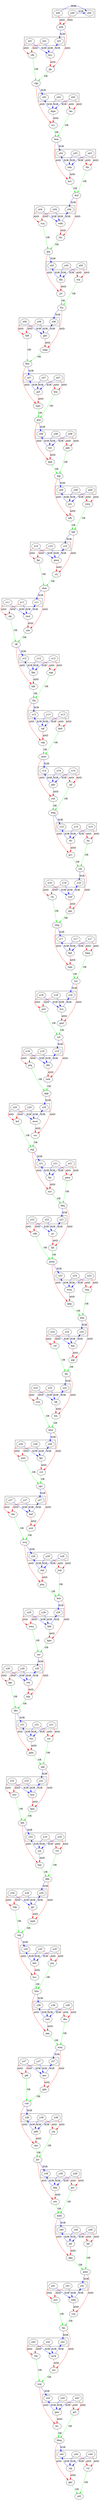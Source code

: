 
    digraph {
      
      subgraph cluster_00 {
        {rank=same; x00 y00 z00}
        x00 -> y00 [style=invis]; y00 -> z00 [style=invis]
        x00; y00; z00
      }
    

      subgraph cluster_01 {
        {rank=same; x01 y01 z01}
        x01 -> y01 [style=invis]; y01 -> z01 [style=invis]
        x01; y01; z01
      }
    

      subgraph cluster_02 {
        {rank=same; x02 y02 z02}
        x02 -> y02 [style=invis]; y02 -> z02 [style=invis]
        x02; y02; z02
      }
    

      subgraph cluster_03 {
        {rank=same; x03 y03 z03}
        x03 -> y03 [style=invis]; y03 -> z03 [style=invis]
        x03; y03; z03
      }
    

      subgraph cluster_04 {
        {rank=same; x04 y04 z04}
        x04 -> y04 [style=invis]; y04 -> z04 [style=invis]
        x04; y04; z04
      }
    

      subgraph cluster_05 {
        {rank=same; x05 y05 z05}
        x05 -> y05 [style=invis]; y05 -> z05 [style=invis]
        x05; y05; z05
      }
    

      subgraph cluster_06 {
        {rank=same; x06 y06 z06}
        x06 -> y06 [style=invis]; y06 -> z06 [style=invis]
        x06; y06; z06
      }
    

      subgraph cluster_07 {
        {rank=same; x07 y07 z07}
        x07 -> y07 [style=invis]; y07 -> z07 [style=invis]
        x07; y07; z07
      }
    

      subgraph cluster_08 {
        {rank=same; x08 y08 z08}
        x08 -> y08 [style=invis]; y08 -> z08 [style=invis]
        x08; y08; z08
      }
    

      subgraph cluster_09 {
        {rank=same; x09 y09 z09}
        x09 -> y09 [style=invis]; y09 -> z09 [style=invis]
        x09; y09; z09
      }
    

      subgraph cluster_10 {
        {rank=same; x10 y10 z10}
        x10 -> y10 [style=invis]; y10 -> z10 [style=invis]
        x10; y10; z10
      }
    

      subgraph cluster_11 {
        {rank=same; x11 y11 z11}
        x11 -> y11 [style=invis]; y11 -> z11 [style=invis]
        x11; y11; z11
      }
    

      subgraph cluster_12 {
        {rank=same; x12 y12 z12}
        x12 -> y12 [style=invis]; y12 -> z12 [style=invis]
        x12; y12; z12
      }
    

      subgraph cluster_13 {
        {rank=same; x13 y13 z13}
        x13 -> y13 [style=invis]; y13 -> z13 [style=invis]
        x13; y13; z13
      }
    

      subgraph cluster_14 {
        {rank=same; x14 y14 z14}
        x14 -> y14 [style=invis]; y14 -> z14 [style=invis]
        x14; y14; z14
      }
    

      subgraph cluster_15 {
        {rank=same; x15 y15 z15}
        x15 -> y15 [style=invis]; y15 -> z15 [style=invis]
        x15; y15; z15
      }
    

      subgraph cluster_16 {
        {rank=same; x16 y16 z16}
        x16 -> y16 [style=invis]; y16 -> z16 [style=invis]
        x16; y16; z16
      }
    

      subgraph cluster_17 {
        {rank=same; x17 y17 z17}
        x17 -> y17 [style=invis]; y17 -> z17 [style=invis]
        x17; y17; z17
      }
    

      subgraph cluster_18 {
        {rank=same; x18 y18 z18}
        x18 -> y18 [style=invis]; y18 -> z18 [style=invis]
        x18; y18; z18
      }
    

      subgraph cluster_19 {
        {rank=same; x19 y19 z19}
        x19 -> y19 [style=invis]; y19 -> z19 [style=invis]
        x19; y19; z19
      }
    

      subgraph cluster_20 {
        {rank=same; x20 y20 z20}
        x20 -> y20 [style=invis]; y20 -> z20 [style=invis]
        x20; y20; z20
      }
    

      subgraph cluster_21 {
        {rank=same; x21 y21 z21}
        x21 -> y21 [style=invis]; y21 -> z21 [style=invis]
        x21; y21; z21
      }
    

      subgraph cluster_22 {
        {rank=same; x22 y22 z22}
        x22 -> y22 [style=invis]; y22 -> z22 [style=invis]
        x22; y22; z22
      }
    

      subgraph cluster_23 {
        {rank=same; x23 y23 z23}
        x23 -> y23 [style=invis]; y23 -> z23 [style=invis]
        x23; y23; z23
      }
    

      subgraph cluster_24 {
        {rank=same; x24 y24 z24}
        x24 -> y24 [style=invis]; y24 -> z24 [style=invis]
        x24; y24; z24
      }
    

      subgraph cluster_25 {
        {rank=same; x25 y25 z25}
        x25 -> y25 [style=invis]; y25 -> z25 [style=invis]
        x25; y25; z25
      }
    

      subgraph cluster_26 {
        {rank=same; x26 y26 z26}
        x26 -> y26 [style=invis]; y26 -> z26 [style=invis]
        x26; y26; z26
      }
    

      subgraph cluster_27 {
        {rank=same; x27 y27 z27}
        x27 -> y27 [style=invis]; y27 -> z27 [style=invis]
        x27; y27; z27
      }
    

      subgraph cluster_28 {
        {rank=same; x28 y28 z28}
        x28 -> y28 [style=invis]; y28 -> z28 [style=invis]
        x28; y28; z28
      }
    

      subgraph cluster_29 {
        {rank=same; x29 y29 z29}
        x29 -> y29 [style=invis]; y29 -> z29 [style=invis]
        x29; y29; z29
      }
    

      subgraph cluster_30 {
        {rank=same; x30 y30 z30}
        x30 -> y30 [style=invis]; y30 -> z30 [style=invis]
        x30; y30; z30
      }
    

      subgraph cluster_31 {
        {rank=same; x31 y31 z31}
        x31 -> y31 [style=invis]; y31 -> z31 [style=invis]
        x31; y31; z31
      }
    

      subgraph cluster_32 {
        {rank=same; x32 y32 z32}
        x32 -> y32 [style=invis]; y32 -> z32 [style=invis]
        x32; y32; z32
      }
    

      subgraph cluster_33 {
        {rank=same; x33 y33 z33}
        x33 -> y33 [style=invis]; y33 -> z33 [style=invis]
        x33; y33; z33
      }
    

      subgraph cluster_34 {
        {rank=same; x34 y34 z34}
        x34 -> y34 [style=invis]; y34 -> z34 [style=invis]
        x34; y34; z34
      }
    

      subgraph cluster_35 {
        {rank=same; x35 y35 z35}
        x35 -> y35 [style=invis]; y35 -> z35 [style=invis]
        x35; y35; z35
      }
    

      subgraph cluster_36 {
        {rank=same; x36 y36 z36}
        x36 -> y36 [style=invis]; y36 -> z36 [style=invis]
        x36; y36; z36
      }
    

      subgraph cluster_37 {
        {rank=same; x37 y37 z37}
        x37 -> y37 [style=invis]; y37 -> z37 [style=invis]
        x37; y37; z37
      }
    

      subgraph cluster_38 {
        {rank=same; x38 y38 z38}
        x38 -> y38 [style=invis]; y38 -> z38 [style=invis]
        x38; y38; z38
      }
    

      subgraph cluster_39 {
        {rank=same; x39 y39 z39}
        x39 -> y39 [style=invis]; y39 -> z39 [style=invis]
        x39; y39; z39
      }
    

      subgraph cluster_40 {
        {rank=same; x40 y40 z40}
        x40 -> y40 [style=invis]; y40 -> z40 [style=invis]
        x40; y40; z40
      }
    

      subgraph cluster_41 {
        {rank=same; x41 y41 z41}
        x41 -> y41 [style=invis]; y41 -> z41 [style=invis]
        x41; y41; z41
      }
    

      subgraph cluster_42 {
        {rank=same; x42 y42 z42}
        x42 -> y42 [style=invis]; y42 -> z42 [style=invis]
        x42; y42; z42
      }
    

      subgraph cluster_43 {
        {rank=same; x43 y43 z43}
        x43 -> y43 [style=invis]; y43 -> z43 [style=invis]
        x43; y43; z43
      }
    

      subgraph cluster_44 {
        {rank=same; x44 y44 z44}
        x44 -> y44 [style=invis]; y44 -> z44 [style=invis]
        x44; y44; z44
      }
    
      
    y08 -> pkh [label=AND color=red]
    x08 -> pkh [label=AND color=red]
  

    grg -> bbk [label=AND color=red]
    twt -> bbk [label=AND color=red]
  

    vvt -> vgs [label=OR color=green]
    wwt -> vgs [label=OR color=green]
  

    x10 -> pmq [label=XOR color=blue]
    y10 -> pmq [label=XOR color=blue]
  

    pmq -> z10 [label=XOR color=blue]
    hkf -> z10 [label=XOR color=blue]
  

    vmw -> hkf [label=OR color=green]
    bfb -> hkf [label=OR color=green]
  

    twp -> kmj [label=OR color=green]
    qbq -> kmj [label=OR color=green]
  

    qns -> qhk [label=AND color=red]
    mwj -> qhk [label=AND color=red]
  

    dqm -> z02 [label=XOR color=blue]
    cqp -> z02 [label=XOR color=blue]
  

    snr -> htp [label=AND color=red]
    crb -> htp [label=AND color=red]
  

    jwv -> z09 [label=XOR color=blue]
    dgj -> z09 [label=XOR color=blue]
  

    sjf -> wkq [label=OR color=green]
    rwf -> wkq [label=OR color=green]
  

    y02 -> dqm [label=XOR color=blue]
    x02 -> dqm [label=XOR color=blue]
  

    msw -> rss [label=AND color=red]
    qqp -> rss [label=AND color=red]
  

    fgv -> z26 [label=XOR color=blue]
    bhw -> z26 [label=XOR color=blue]
  

    y03 -> ftb [label=AND color=red]
    x03 -> ftb [label=AND color=red]
  

    kmj -> z24 [label=XOR color=blue]
    fnh -> z24 [label=XOR color=blue]
  

    jhv -> z39 [label=XOR color=blue]
    bkq -> z39 [label=XOR color=blue]
  

    x27 -> knf [label=XOR color=blue]
    y27 -> knf [label=XOR color=blue]
  

    y40 -> jhf [label=XOR color=blue]
    x40 -> jhf [label=XOR color=blue]
  

    gmq -> kkq [label=OR color=green]
    nrs -> kkq [label=OR color=green]
  

    y03 -> ndn [label=XOR color=blue]
    x03 -> ndn [label=XOR color=blue]
  

    x25 -> hfj [label=XOR color=blue]
    y25 -> hfj [label=XOR color=blue]
  

    x33 -> rvf [label=AND color=red]
    y33 -> rvf [label=AND color=red]
  

    wkh -> vrq [label=AND color=red]
    pmn -> vrq [label=AND color=red]
  

    mgg -> fhw [label=OR color=green]
    hbf -> fhw [label=OR color=green]
  

    nrr -> wqr [label=OR color=green]
    rtk -> wqr [label=OR color=green]
  

    x00 -> mtk [label=AND color=red]
    y00 -> mtk [label=AND color=red]
  

    crb -> z30 [label=XOR color=blue]
    snr -> z30 [label=XOR color=blue]
  

    y37 -> qns [label=XOR color=blue]
    x37 -> qns [label=XOR color=blue]
  

    kgw -> snr [label=OR color=green]
    wms -> snr [label=OR color=green]
  

    y09 -> jwv [label=XOR color=blue]
    x09 -> jwv [label=XOR color=blue]
  

    mtk -> jjp [label=AND color=red]
    kvc -> jjp [label=AND color=red]
  

    x01 -> kvc [label=XOR color=blue]
    y01 -> kvc [label=XOR color=blue]
  

    jgg -> fpm [label=AND color=red]
    bsn -> fpm [label=AND color=red]
  

    kvt -> drd [label=OR color=green]
    ftb -> drd [label=OR color=green]
  

    x15 -> tfs [label=AND color=red]
    y15 -> tfs [label=AND color=red]
  

    x34 -> jgv [label=XOR color=blue]
    y34 -> jgv [label=XOR color=blue]
  

    y44 -> vjg [label=XOR color=blue]
    x44 -> vjg [label=XOR color=blue]
  

    x21 -> fqr [label=XOR color=blue]
    y21 -> fqr [label=XOR color=blue]
  

    x36 -> rwh [label=XOR color=blue]
    y36 -> rwh [label=XOR color=blue]
  

    y30 -> kgr [label=AND color=red]
    x30 -> kgr [label=AND color=red]
  

    sqg -> rfq [label=OR color=green]
    hfb -> rfq [label=OR color=green]
  

    x05 -> kbj [label=XOR color=blue]
    y05 -> kbj [label=XOR color=blue]
  

    rjq -> jhv [label=OR color=green]
    skn -> jhv [label=OR color=green]
  

    y17 -> bmp [label=AND color=red]
    x17 -> bmp [label=AND color=red]
  

    x28 -> jwb [label=AND color=red]
    y28 -> jwb [label=AND color=red]
  

    x44 -> vrj [label=AND color=red]
    y44 -> vrj [label=AND color=red]
  

    wwn -> z23 [label=XOR color=blue]
    gwm -> z23 [label=XOR color=blue]
  

    y39 -> gsr [label=AND color=red]
    x39 -> gsr [label=AND color=red]
  

    wkq -> z15 [label=XOR color=blue]
    tfv -> z15 [label=XOR color=blue]
  

    x31 -> sst [label=AND color=red]
    y31 -> sst [label=AND color=red]
  

    x08 -> twt [label=XOR color=blue]
    y08 -> twt [label=XOR color=blue]
  

    wnf -> pjp [label=AND color=red]
    rsk -> pjp [label=AND color=red]
  

    mmr -> rwf [label=AND color=red]
    qdc -> rwf [label=AND color=red]
  

    y22 -> jsr [label=XOR color=blue]
    x22 -> jsr [label=XOR color=blue]
  

    pnj -> hhn [label=OR color=green]
    bcc -> hhn [label=OR color=green]
  

    fpm -> kth [label=OR color=green]
    wtv -> kth [label=OR color=green]
  

    kkq -> z22 [label=XOR color=blue]
    jsr -> z22 [label=XOR color=blue]
  

    srn -> z33 [label=XOR color=blue]
    kth -> z33 [label=XOR color=blue]
  

    vrq -> tkc [label=OR color=green]
    mrt -> tkc [label=OR color=green]
  

    wwn -> qbq [label=AND color=red]
    gwm -> qbq [label=AND color=red]
  

    jhf -> z40 [label=XOR color=blue]
    mdn -> z40 [label=XOR color=blue]
  

    y13 -> tqf [label=XOR color=blue]
    x13 -> tqf [label=XOR color=blue]
  

    kvc -> z01 [label=XOR color=blue]
    mtk -> z01 [label=XOR color=blue]
  

    stg -> z35 [label=XOR color=blue]
    kdv -> z35 [label=XOR color=blue]
  

    grg -> z08 [label=XOR color=blue]
    twt -> z08 [label=XOR color=blue]
  

    kkq -> fjh [label=AND color=red]
    jsr -> fjh [label=AND color=red]
  

    tmd -> rjm [label=AND color=red]
    shm -> rjm [label=AND color=red]
  

    nvq -> gnp [label=AND color=red]
    chk -> gnp [label=AND color=red]
  

    twb -> qqp [label=OR color=green]
    ptq -> qqp [label=OR color=green]
  

    x32 -> bsn [label=XOR color=blue]
    y32 -> bsn [label=XOR color=blue]
  

    y39 -> bkq [label=XOR color=blue]
    x39 -> bkq [label=XOR color=blue]
  

    mph -> stg [label=OR color=green]
    vbp -> stg [label=OR color=green]
  

    x02 -> rks [label=AND color=red]
    y02 -> rks [label=AND color=red]
  

    dtj -> frh [label=AND color=red]
    hfj -> frh [label=AND color=red]
  

    y43 -> qmr [label=XOR color=blue]
    x43 -> qmr [label=XOR color=blue]
  

    chk -> z28 [label=XOR color=blue]
    nvq -> z28 [label=XOR color=blue]
  

    x16 -> vtj [label=AND color=red]
    y16 -> vtj [label=AND color=red]
  

    y06 -> ghf [label=XOR color=blue]
    x06 -> ghf [label=XOR color=blue]
  

    rhr -> qjq [label=OR color=green]
    ccq -> qjq [label=OR color=green]
  

    x38 -> rjq [label=AND color=red]
    y38 -> rjq [label=AND color=red]
  

    tsf -> twb [label=AND color=red]
    dtb -> twb [label=AND color=red]
  

    x15 -> tfv [label=XOR color=blue]
    y15 -> tfv [label=XOR color=blue]
  

    vds -> skn [label=AND color=red]
    gdk -> skn [label=AND color=red]
  

    hhn -> z36 [label=XOR color=blue]
    rwh -> z36 [label=XOR color=blue]
  

    x40 -> bjf [label=AND color=red]
    y40 -> bjf [label=AND color=red]
  

    wtd -> nvq [label=OR color=green]
    cks -> nvq [label=OR color=green]
  

    jpk -> vds [label=OR color=green]
    qhk -> vds [label=OR color=green]
  

    x14 -> qdc [label=XOR color=blue]
    y14 -> qdc [label=XOR color=blue]
  

    y19 -> ptq [label=AND color=red]
    x19 -> ptq [label=AND color=red]
  

    fnh -> gqj [label=AND color=red]
    kmj -> gqj [label=AND color=red]
  

    pjp -> smg [label=OR color=green]
    vtj -> smg [label=OR color=green]
  

    x11 -> tmd [label=XOR color=blue]
    y11 -> tmd [label=XOR color=blue]
  

    bbk -> dgj [label=OR color=green]
    pkh -> dgj [label=OR color=green]
  

    bkq -> wtt [label=AND color=red]
    jhv -> wtt [label=AND color=red]
  

    y07 -> krp [label=AND color=red]
    x07 -> krp [label=AND color=red]
  

    hkf -> crj [label=AND color=red]
    pmq -> crj [label=AND color=red]
  

    y22 -> cdk [label=AND color=red]
    x22 -> cdk [label=AND color=red]
  

    knb -> mmr [label=OR color=green]
    vkk -> mmr [label=OR color=green]
  

    vds -> z38 [label=XOR color=blue]
    gdk -> z38 [label=XOR color=blue]
  

    jhf -> qkq [label=AND color=red]
    mdn -> qkq [label=AND color=red]
  

    vrj -> z45 [label=OR color=green]
    gkc -> z45 [label=OR color=green]
  

    x41 -> mrt [label=AND color=red]
    y41 -> mrt [label=AND color=red]
  

    jgv -> z34 [label=XOR color=blue]
    dkh -> z34 [label=XOR color=blue]
  

    y16 -> wnf [label=XOR color=blue]
    x16 -> wnf [label=XOR color=blue]
  

    rcf -> dtj [label=OR color=green]
    gqj -> dtj [label=OR color=green]
  

    rvf -> dkh [label=OR color=green]
    bqr -> dkh [label=OR color=green]
  

    x25 -> swn [label=AND color=red]
    y25 -> swn [label=AND color=red]
  

    dbv -> z31 [label=XOR color=blue]
    vhs -> z31 [label=XOR color=blue]
  

    y12 -> fgq [label=XOR color=blue]
    x12 -> fgq [label=XOR color=blue]
  

    y20 -> kcf [label=AND color=red]
    x20 -> kcf [label=AND color=red]
  

    rss -> mjj [label=OR color=green]
    kcf -> mjj [label=OR color=green]
  

    hfj -> z25 [label=XOR color=blue]
    dtj -> z25 [label=XOR color=blue]
  

    x14 -> sjf [label=AND color=red]
    y14 -> sjf [label=AND color=red]
  

    fpd -> z17 [label=XOR color=blue]
    smg -> z17 [label=XOR color=blue]
  

    x21 -> gmq [label=AND color=red]
    y21 -> gmq [label=AND color=red]
  

    x43 -> prt [label=AND color=red]
    y43 -> prt [label=AND color=red]
  

    x31 -> vhs [label=XOR color=blue]
    y31 -> vhs [label=XOR color=blue]
  

    grv -> rsk [label=OR color=green]
    tfs -> rsk [label=OR color=green]
  

    y33 -> srn [label=XOR color=blue]
    x33 -> srn [label=XOR color=blue]
  

    msw -> z20 [label=XOR color=blue]
    qqp -> z20 [label=XOR color=blue]
  

    gsr -> mdn [label=OR color=green]
    wtt -> mdn [label=OR color=green]
  

    x30 -> crb [label=XOR color=blue]
    y30 -> crb [label=XOR color=blue]
  

    y24 -> rcf [label=AND color=red]
    x24 -> rcf [label=AND color=red]
  

    frh -> bhw [label=OR color=green]
    swn -> bhw [label=OR color=green]
  

    htm -> kvt [label=AND color=red]
    ndn -> kvt [label=AND color=red]
  

    x06 -> hbf [label=AND color=red]
    y06 -> hbf [label=AND color=red]
  

    x35 -> kdv [label=XOR color=blue]
    y35 -> kdv [label=XOR color=blue]
  

    srn -> bqr [label=AND color=red]
    kth -> bqr [label=AND color=red]
  

    dgj -> bfb [label=AND color=red]
    jwv -> bfb [label=AND color=red]
  

    bsn -> z32 [label=XOR color=blue]
    jgg -> z32 [label=XOR color=blue]
  

    rjm -> tff [label=OR color=green]
    skj -> tff [label=OR color=green]
  

    gcf -> mpv [label=AND color=red]
    fhw -> mpv [label=AND color=red]
  

    vfb -> cqp [label=OR color=green]
    jjp -> cqp [label=OR color=green]
  

    x00 -> z00 [label=XOR color=blue]
    y00 -> z00 [label=XOR color=blue]
  

    crj -> shm [label=OR color=green]
    fgc -> shm [label=OR color=green]
  

    tff -> z12 [label=XOR color=blue]
    fgq -> z12 [label=XOR color=blue]
  

    mwj -> z37 [label=XOR color=blue]
    qns -> z37 [label=XOR color=blue]
  

    vjg -> gkc [label=AND color=red]
    kmg -> gkc [label=AND color=red]
  

    x19 -> dtb [label=XOR color=blue]
    y19 -> dtb [label=XOR color=blue]
  

    hvs -> z18 [label=XOR color=blue]
    tsn -> z18 [label=XOR color=blue]
  

    dtb -> z19 [label=XOR color=blue]
    tsf -> z19 [label=XOR color=blue]
  

    y05 -> srp [label=AND color=red]
    x05 -> srp [label=AND color=red]
  

    kkh -> kgw [label=AND color=red]
    bsb -> kgw [label=AND color=red]
  

    rks -> htm [label=OR color=green]
    trv -> htm [label=OR color=green]
  

    frn -> mgg [label=AND color=red]
    ghf -> mgg [label=AND color=red]
  

    qjq -> z05 [label=XOR color=blue]
    kbj -> z05 [label=XOR color=blue]
  

    knf -> z27 [label=XOR color=blue]
    vgs -> z27 [label=XOR color=blue]
  

    y09 -> vmw [label=AND color=red]
    x09 -> vmw [label=AND color=red]
  

    x36 -> dbc [label=AND color=red]
    y36 -> dbc [label=AND color=red]
  

    knf -> wtd [label=AND color=red]
    vgs -> wtd [label=AND color=red]
  

    y23 -> wwn [label=XOR color=blue]
    x23 -> wwn [label=XOR color=blue]
  

    wnf -> z16 [label=XOR color=blue]
    rsk -> z16 [label=XOR color=blue]
  

    y29 -> kkh [label=XOR color=blue]
    x29 -> kkh [label=XOR color=blue]
  

    vjg -> z44 [label=XOR color=blue]
    kmg -> z44 [label=XOR color=blue]
  

    htp -> dbv [label=OR color=green]
    kgr -> dbv [label=OR color=green]
  

    htm -> z03 [label=XOR color=blue]
    ndn -> z03 [label=XOR color=blue]
  

    rfq -> z13 [label=XOR color=blue]
    tqf -> z13 [label=XOR color=blue]
  

    mjj -> nrs [label=AND color=red]
    fqr -> nrs [label=AND color=red]
  

    gcf -> z07 [label=XOR color=blue]
    fhw -> z07 [label=XOR color=blue]
  

    qmr -> frs [label=AND color=red]
    wqr -> frs [label=AND color=red]
  

    x32 -> wtv [label=AND color=red]
    y32 -> wtv [label=AND color=red]
  

    x07 -> gcf [label=XOR color=blue]
    y07 -> gcf [label=XOR color=blue]
  

    gmf -> tsf [label=OR color=green]
    pvh -> tsf [label=OR color=green]
  

    mjj -> z21 [label=XOR color=blue]
    fqr -> z21 [label=XOR color=blue]
  

    qqs -> mwj [label=OR color=green]
    dbc -> mwj [label=OR color=green]
  

    krp -> grg [label=OR color=green]
    mpv -> grg [label=OR color=green]
  

    x34 -> vbp [label=AND color=red]
    y34 -> vbp [label=AND color=red]
  

    tff -> hfb [label=AND color=red]
    fgq -> hfb [label=AND color=red]
  

    drd -> rhr [label=AND color=red]
    wkb -> rhr [label=AND color=red]
  

    tqf -> vkk [label=AND color=red]
    rfq -> vkk [label=AND color=red]
  

    x13 -> knb [label=AND color=red]
    y13 -> knb [label=AND color=red]
  

    bhw -> vvt [label=AND color=red]
    fgv -> vvt [label=AND color=red]
  

    hhn -> qqs [label=AND color=red]
    rwh -> qqs [label=AND color=red]
  

    kbj -> jcf [label=AND color=red]
    qjq -> jcf [label=AND color=red]
  

    y41 -> wkh [label=XOR color=blue]
    x41 -> wkh [label=XOR color=blue]
  

    y01 -> vfb [label=AND color=red]
    x01 -> vfb [label=AND color=red]
  

    jgv -> mph [label=AND color=red]
    dkh -> mph [label=AND color=red]
  

    gnp -> bsb [label=OR color=green]
    jwb -> bsb [label=OR color=green]
  

    cdk -> gwm [label=OR color=green]
    fjh -> gwm [label=OR color=green]
  

    prt -> kmg [label=OR color=green]
    frs -> kmg [label=OR color=green]
  

    x17 -> fpd [label=XOR color=blue]
    y17 -> fpd [label=XOR color=blue]
  

    y42 -> rtk [label=AND color=red]
    x42 -> rtk [label=AND color=red]
  

    fpd -> tqm [label=AND color=red]
    smg -> tqm [label=AND color=red]
  

    dbv -> gdw [label=AND color=red]
    vhs -> gdw [label=AND color=red]
  

    y29 -> wms [label=AND color=red]
    x29 -> wms [label=AND color=red]
  

    kkh -> z29 [label=XOR color=blue]
    bsb -> z29 [label=XOR color=blue]
  

    cqp -> trv [label=AND color=red]
    dqm -> trv [label=AND color=red]
  

    hvs -> gmf [label=AND color=red]
    tsn -> gmf [label=AND color=red]
  

    wkq -> grv [label=AND color=red]
    tfv -> grv [label=AND color=red]
  

    x04 -> ccq [label=AND color=red]
    y04 -> ccq [label=AND color=red]
  

    x20 -> msw [label=XOR color=blue]
    y20 -> msw [label=XOR color=blue]
  

    y26 -> fgv [label=XOR color=blue]
    x26 -> fgv [label=XOR color=blue]
  

    mmr -> z14 [label=XOR color=blue]
    qdc -> z14 [label=XOR color=blue]
  

    ghf -> z06 [label=XOR color=blue]
    frn -> z06 [label=XOR color=blue]
  

    y26 -> wwt [label=AND color=red]
    x26 -> wwt [label=AND color=red]
  

    sst -> jgg [label=OR color=green]
    gdw -> jgg [label=OR color=green]
  

    pmn -> z41 [label=XOR color=blue]
    wkh -> z41 [label=XOR color=blue]
  

    y04 -> wkb [label=XOR color=blue]
    x04 -> wkb [label=XOR color=blue]
  

    y28 -> chk [label=XOR color=blue]
    x28 -> chk [label=XOR color=blue]
  

    wqr -> z43 [label=XOR color=blue]
    qmr -> z43 [label=XOR color=blue]
  

    kdv -> bcc [label=AND color=red]
    stg -> bcc [label=AND color=red]
  

    y18 -> pvh [label=AND color=red]
    x18 -> pvh [label=AND color=red]
  

    mvk -> z42 [label=XOR color=blue]
    tkc -> z42 [label=XOR color=blue]
  

    x27 -> cks [label=AND color=red]
    y27 -> cks [label=AND color=red]
  

    bjf -> pmn [label=OR color=green]
    qkq -> pmn [label=OR color=green]
  

    tkc -> nrr [label=AND color=red]
    mvk -> nrr [label=AND color=red]
  

    y38 -> gdk [label=XOR color=blue]
    x38 -> gdk [label=XOR color=blue]
  

    y37 -> jpk [label=AND color=red]
    x37 -> jpk [label=AND color=red]
  

    x23 -> twp [label=AND color=red]
    y23 -> twp [label=AND color=red]
  

    tqm -> tsn [label=OR color=green]
    bmp -> tsn [label=OR color=green]
  

    wkb -> z04 [label=XOR color=blue]
    drd -> z04 [label=XOR color=blue]
  

    x42 -> mvk [label=XOR color=blue]
    y42 -> mvk [label=XOR color=blue]
  

    y35 -> pnj [label=AND color=red]
    x35 -> pnj [label=AND color=red]
  

    shm -> z11 [label=XOR color=blue]
    tmd -> z11 [label=XOR color=blue]
  

    y24 -> fnh [label=XOR color=blue]
    x24 -> fnh [label=XOR color=blue]
  

    x11 -> skj [label=AND color=red]
    y11 -> skj [label=AND color=red]
  

    x10 -> fgc [label=AND color=red]
    y10 -> fgc [label=AND color=red]
  

    srp -> frn [label=OR color=green]
    jcf -> frn [label=OR color=green]
  

    y12 -> sqg [label=AND color=red]
    x12 -> sqg [label=AND color=red]
  

    y18 -> hvs [label=XOR color=blue]
    x18 -> hvs [label=XOR color=blue]
  
    }
  